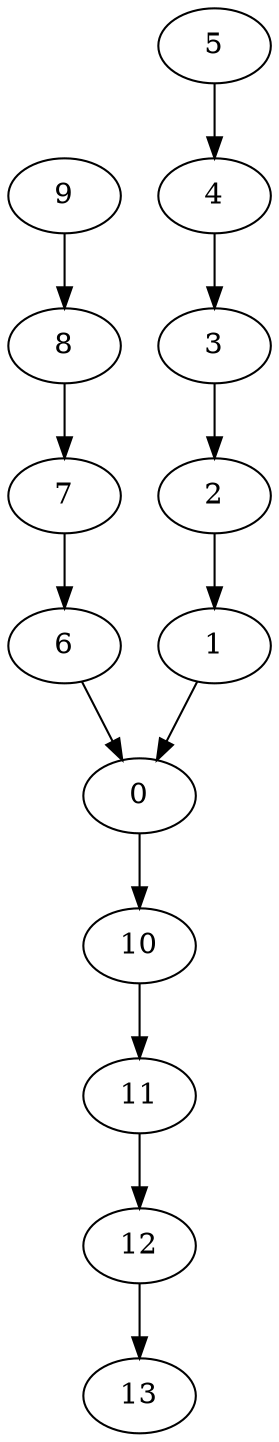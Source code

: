 digraph grafo {
4 -> 3
2 -> 1
0 -> 10
8 -> 7
6 -> 0
10 -> 11
12 -> 13
5 -> 4
3 -> 2
1 -> 0
9 -> 8
7 -> 6
11 -> 12
13
}
